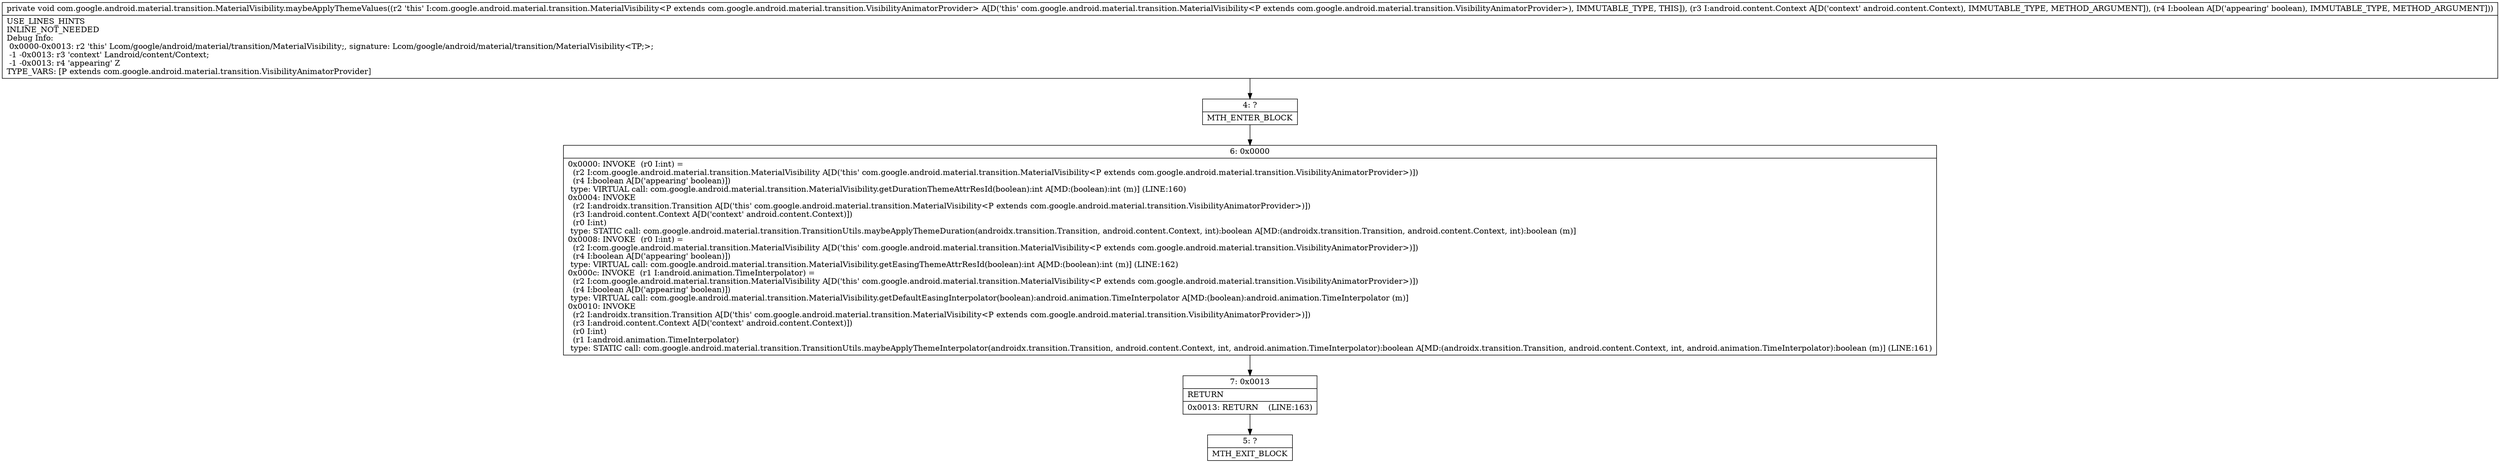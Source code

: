 digraph "CFG forcom.google.android.material.transition.MaterialVisibility.maybeApplyThemeValues(Landroid\/content\/Context;Z)V" {
Node_4 [shape=record,label="{4\:\ ?|MTH_ENTER_BLOCK\l}"];
Node_6 [shape=record,label="{6\:\ 0x0000|0x0000: INVOKE  (r0 I:int) = \l  (r2 I:com.google.android.material.transition.MaterialVisibility A[D('this' com.google.android.material.transition.MaterialVisibility\<P extends com.google.android.material.transition.VisibilityAnimatorProvider\>)])\l  (r4 I:boolean A[D('appearing' boolean)])\l type: VIRTUAL call: com.google.android.material.transition.MaterialVisibility.getDurationThemeAttrResId(boolean):int A[MD:(boolean):int (m)] (LINE:160)\l0x0004: INVOKE  \l  (r2 I:androidx.transition.Transition A[D('this' com.google.android.material.transition.MaterialVisibility\<P extends com.google.android.material.transition.VisibilityAnimatorProvider\>)])\l  (r3 I:android.content.Context A[D('context' android.content.Context)])\l  (r0 I:int)\l type: STATIC call: com.google.android.material.transition.TransitionUtils.maybeApplyThemeDuration(androidx.transition.Transition, android.content.Context, int):boolean A[MD:(androidx.transition.Transition, android.content.Context, int):boolean (m)]\l0x0008: INVOKE  (r0 I:int) = \l  (r2 I:com.google.android.material.transition.MaterialVisibility A[D('this' com.google.android.material.transition.MaterialVisibility\<P extends com.google.android.material.transition.VisibilityAnimatorProvider\>)])\l  (r4 I:boolean A[D('appearing' boolean)])\l type: VIRTUAL call: com.google.android.material.transition.MaterialVisibility.getEasingThemeAttrResId(boolean):int A[MD:(boolean):int (m)] (LINE:162)\l0x000c: INVOKE  (r1 I:android.animation.TimeInterpolator) = \l  (r2 I:com.google.android.material.transition.MaterialVisibility A[D('this' com.google.android.material.transition.MaterialVisibility\<P extends com.google.android.material.transition.VisibilityAnimatorProvider\>)])\l  (r4 I:boolean A[D('appearing' boolean)])\l type: VIRTUAL call: com.google.android.material.transition.MaterialVisibility.getDefaultEasingInterpolator(boolean):android.animation.TimeInterpolator A[MD:(boolean):android.animation.TimeInterpolator (m)]\l0x0010: INVOKE  \l  (r2 I:androidx.transition.Transition A[D('this' com.google.android.material.transition.MaterialVisibility\<P extends com.google.android.material.transition.VisibilityAnimatorProvider\>)])\l  (r3 I:android.content.Context A[D('context' android.content.Context)])\l  (r0 I:int)\l  (r1 I:android.animation.TimeInterpolator)\l type: STATIC call: com.google.android.material.transition.TransitionUtils.maybeApplyThemeInterpolator(androidx.transition.Transition, android.content.Context, int, android.animation.TimeInterpolator):boolean A[MD:(androidx.transition.Transition, android.content.Context, int, android.animation.TimeInterpolator):boolean (m)] (LINE:161)\l}"];
Node_7 [shape=record,label="{7\:\ 0x0013|RETURN\l|0x0013: RETURN    (LINE:163)\l}"];
Node_5 [shape=record,label="{5\:\ ?|MTH_EXIT_BLOCK\l}"];
MethodNode[shape=record,label="{private void com.google.android.material.transition.MaterialVisibility.maybeApplyThemeValues((r2 'this' I:com.google.android.material.transition.MaterialVisibility\<P extends com.google.android.material.transition.VisibilityAnimatorProvider\> A[D('this' com.google.android.material.transition.MaterialVisibility\<P extends com.google.android.material.transition.VisibilityAnimatorProvider\>), IMMUTABLE_TYPE, THIS]), (r3 I:android.content.Context A[D('context' android.content.Context), IMMUTABLE_TYPE, METHOD_ARGUMENT]), (r4 I:boolean A[D('appearing' boolean), IMMUTABLE_TYPE, METHOD_ARGUMENT]))  | USE_LINES_HINTS\lINLINE_NOT_NEEDED\lDebug Info:\l  0x0000\-0x0013: r2 'this' Lcom\/google\/android\/material\/transition\/MaterialVisibility;, signature: Lcom\/google\/android\/material\/transition\/MaterialVisibility\<TP;\>;\l  \-1 \-0x0013: r3 'context' Landroid\/content\/Context;\l  \-1 \-0x0013: r4 'appearing' Z\lTYPE_VARS: [P extends com.google.android.material.transition.VisibilityAnimatorProvider]\l}"];
MethodNode -> Node_4;Node_4 -> Node_6;
Node_6 -> Node_7;
Node_7 -> Node_5;
}

